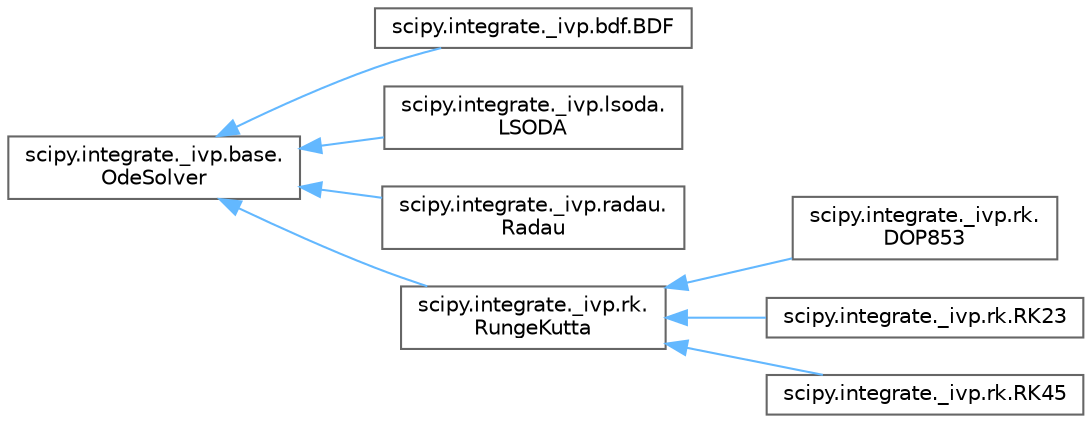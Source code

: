digraph "Graphical Class Hierarchy"
{
 // LATEX_PDF_SIZE
  bgcolor="transparent";
  edge [fontname=Helvetica,fontsize=10,labelfontname=Helvetica,labelfontsize=10];
  node [fontname=Helvetica,fontsize=10,shape=box,height=0.2,width=0.4];
  rankdir="LR";
  Node0 [id="Node000000",label="scipy.integrate._ivp.base.\lOdeSolver",height=0.2,width=0.4,color="grey40", fillcolor="white", style="filled",URL="$d1/d6f/classscipy_1_1integrate_1_1__ivp_1_1base_1_1OdeSolver.html",tooltip=" "];
  Node0 -> Node1 [id="edge5104_Node000000_Node000001",dir="back",color="steelblue1",style="solid",tooltip=" "];
  Node1 [id="Node000001",label="scipy.integrate._ivp.bdf.BDF",height=0.2,width=0.4,color="grey40", fillcolor="white", style="filled",URL="$d6/db8/classscipy_1_1integrate_1_1__ivp_1_1bdf_1_1BDF.html",tooltip=" "];
  Node0 -> Node2 [id="edge5105_Node000000_Node000002",dir="back",color="steelblue1",style="solid",tooltip=" "];
  Node2 [id="Node000002",label="scipy.integrate._ivp.lsoda.\lLSODA",height=0.2,width=0.4,color="grey40", fillcolor="white", style="filled",URL="$d9/d96/classscipy_1_1integrate_1_1__ivp_1_1lsoda_1_1LSODA.html",tooltip=" "];
  Node0 -> Node3 [id="edge5106_Node000000_Node000003",dir="back",color="steelblue1",style="solid",tooltip=" "];
  Node3 [id="Node000003",label="scipy.integrate._ivp.radau.\lRadau",height=0.2,width=0.4,color="grey40", fillcolor="white", style="filled",URL="$d5/d8c/classscipy_1_1integrate_1_1__ivp_1_1radau_1_1Radau.html",tooltip=" "];
  Node0 -> Node4 [id="edge5107_Node000000_Node000004",dir="back",color="steelblue1",style="solid",tooltip=" "];
  Node4 [id="Node000004",label="scipy.integrate._ivp.rk.\lRungeKutta",height=0.2,width=0.4,color="grey40", fillcolor="white", style="filled",URL="$d1/d5d/classscipy_1_1integrate_1_1__ivp_1_1rk_1_1RungeKutta.html",tooltip=" "];
  Node4 -> Node5 [id="edge5108_Node000004_Node000005",dir="back",color="steelblue1",style="solid",tooltip=" "];
  Node5 [id="Node000005",label="scipy.integrate._ivp.rk.\lDOP853",height=0.2,width=0.4,color="grey40", fillcolor="white", style="filled",URL="$dc/d2f/classscipy_1_1integrate_1_1__ivp_1_1rk_1_1DOP853.html",tooltip=" "];
  Node4 -> Node6 [id="edge5109_Node000004_Node000006",dir="back",color="steelblue1",style="solid",tooltip=" "];
  Node6 [id="Node000006",label="scipy.integrate._ivp.rk.RK23",height=0.2,width=0.4,color="grey40", fillcolor="white", style="filled",URL="$dc/df4/classscipy_1_1integrate_1_1__ivp_1_1rk_1_1RK23.html",tooltip=" "];
  Node4 -> Node7 [id="edge5110_Node000004_Node000007",dir="back",color="steelblue1",style="solid",tooltip=" "];
  Node7 [id="Node000007",label="scipy.integrate._ivp.rk.RK45",height=0.2,width=0.4,color="grey40", fillcolor="white", style="filled",URL="$d4/d77/classscipy_1_1integrate_1_1__ivp_1_1rk_1_1RK45.html",tooltip=" "];
}
